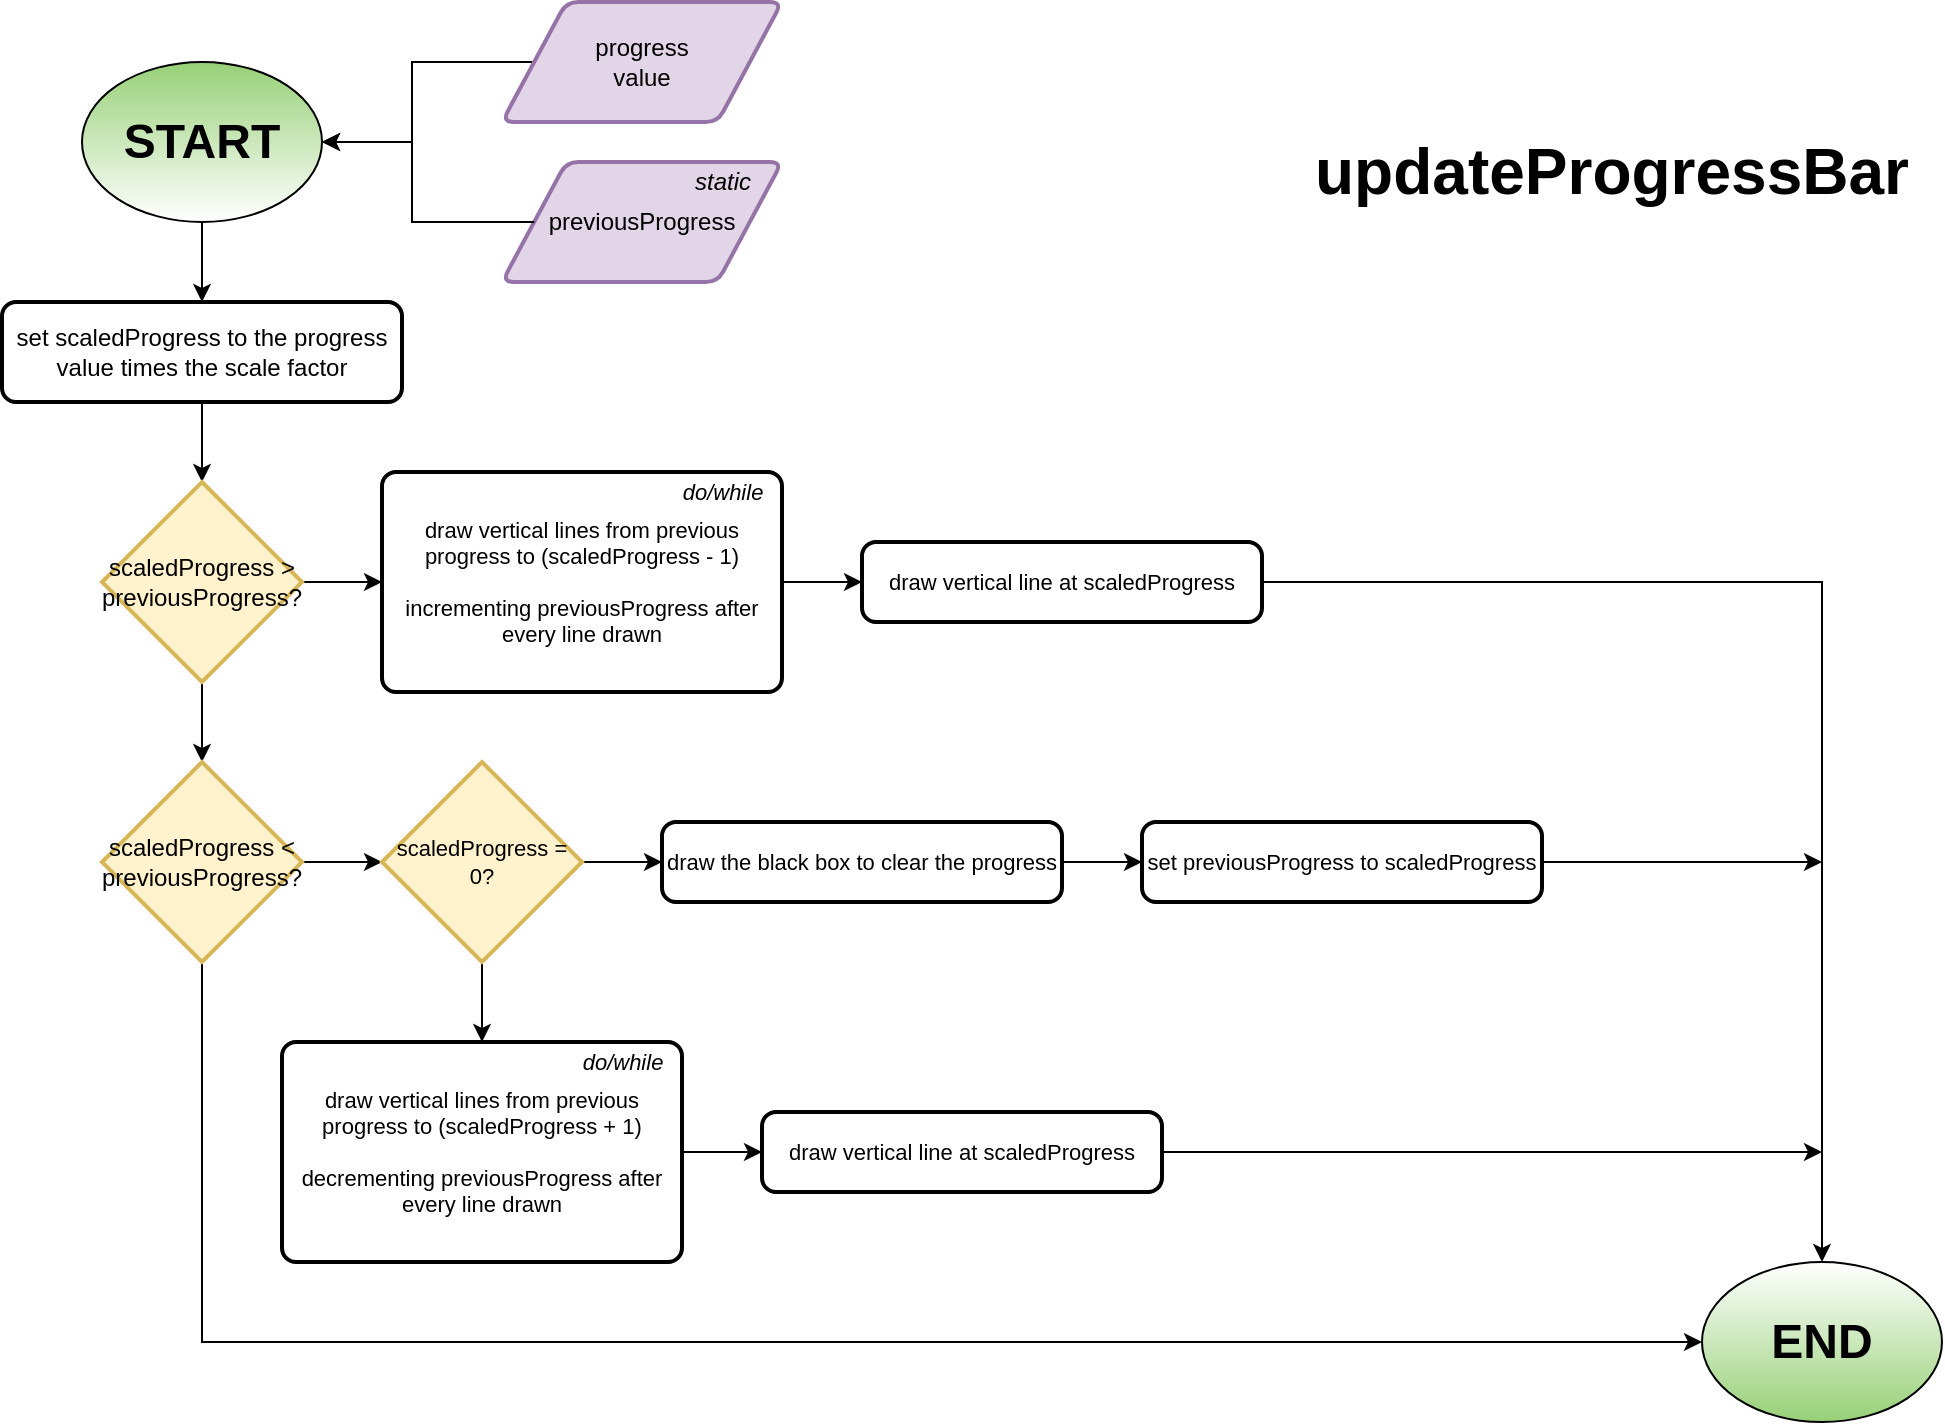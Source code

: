 <mxfile version="12.8.2" type="google"><diagram id="hvLSrBFdhdt3Mvxdql4T" name="Page-1"><mxGraphModel dx="1673" dy="880" grid="1" gridSize="10" guides="1" tooltips="1" connect="1" arrows="1" fold="1" page="1" pageScale="1" pageWidth="1700" pageHeight="1100" math="0" shadow="0"><root><mxCell id="0"/><mxCell id="1" parent="0"/><mxCell id="rstp01mkWpzJ2Kg-MpHV-1" value="&lt;font size=&quot;1&quot;&gt;&lt;b style=&quot;font-size: 32px&quot;&gt;updateProgressBar&lt;/b&gt;&lt;/font&gt;" style="text;html=1;strokeColor=none;fillColor=none;align=center;verticalAlign=middle;whiteSpace=wrap;rounded=0;" vertex="1" parent="1"><mxGeometry x="1005" y="225" width="330" height="110" as="geometry"/></mxCell><mxCell id="rstp01mkWpzJ2Kg-MpHV-6" style="edgeStyle=orthogonalEdgeStyle;rounded=0;orthogonalLoop=1;jettySize=auto;html=1;exitX=0.5;exitY=1;exitDx=0;exitDy=0;entryX=0.5;entryY=0;entryDx=0;entryDy=0;" edge="1" parent="1" source="rstp01mkWpzJ2Kg-MpHV-2" target="rstp01mkWpzJ2Kg-MpHV-4"><mxGeometry relative="1" as="geometry"/></mxCell><mxCell id="rstp01mkWpzJ2Kg-MpHV-2" value="&lt;b&gt;&lt;font style=&quot;font-size: 24px&quot;&gt;START&lt;/font&gt;&lt;/b&gt;" style="ellipse;whiteSpace=wrap;html=1;gradientColor=#97D077;gradientDirection=north;" vertex="1" parent="1"><mxGeometry x="405" y="225" width="120" height="80" as="geometry"/></mxCell><mxCell id="rstp01mkWpzJ2Kg-MpHV-5" style="edgeStyle=orthogonalEdgeStyle;rounded=0;orthogonalLoop=1;jettySize=auto;html=1;exitX=0;exitY=0.5;exitDx=0;exitDy=0;entryX=1;entryY=0.5;entryDx=0;entryDy=0;" edge="1" parent="1" source="rstp01mkWpzJ2Kg-MpHV-3" target="rstp01mkWpzJ2Kg-MpHV-2"><mxGeometry relative="1" as="geometry"/></mxCell><mxCell id="rstp01mkWpzJ2Kg-MpHV-3" value="progress&lt;br&gt;value" style="shape=parallelogram;html=1;strokeWidth=2;perimeter=parallelogramPerimeter;whiteSpace=wrap;rounded=1;arcSize=12;size=0.23;fillColor=#e1d5e7;strokeColor=#9673a6;" vertex="1" parent="1"><mxGeometry x="615" y="195" width="140" height="60" as="geometry"/></mxCell><mxCell id="rstp01mkWpzJ2Kg-MpHV-15" style="edgeStyle=orthogonalEdgeStyle;rounded=0;orthogonalLoop=1;jettySize=auto;html=1;exitX=0.5;exitY=1;exitDx=0;exitDy=0;entryX=0.5;entryY=0;entryDx=0;entryDy=0;entryPerimeter=0;fontSize=24;" edge="1" parent="1" source="rstp01mkWpzJ2Kg-MpHV-4" target="rstp01mkWpzJ2Kg-MpHV-12"><mxGeometry relative="1" as="geometry"/></mxCell><mxCell id="rstp01mkWpzJ2Kg-MpHV-4" value="set scaledProgress to the progress value times the scale factor" style="rounded=1;whiteSpace=wrap;html=1;absoluteArcSize=1;arcSize=14;strokeWidth=2;gradientColor=none;" vertex="1" parent="1"><mxGeometry x="365" y="345" width="200" height="50" as="geometry"/></mxCell><mxCell id="rstp01mkWpzJ2Kg-MpHV-10" value="" style="group" vertex="1" connectable="0" parent="1"><mxGeometry x="615" y="275" width="140" height="60" as="geometry"/></mxCell><mxCell id="rstp01mkWpzJ2Kg-MpHV-7" value="previousProgress" style="shape=parallelogram;html=1;strokeWidth=2;perimeter=parallelogramPerimeter;whiteSpace=wrap;rounded=1;arcSize=12;size=0.23;fillColor=#e1d5e7;strokeColor=#9673a6;" vertex="1" parent="rstp01mkWpzJ2Kg-MpHV-10"><mxGeometry width="140" height="60" as="geometry"/></mxCell><mxCell id="rstp01mkWpzJ2Kg-MpHV-9" value="static" style="text;html=1;align=center;verticalAlign=middle;resizable=0;points=[];autosize=1;fontStyle=2" vertex="1" parent="rstp01mkWpzJ2Kg-MpHV-10"><mxGeometry x="90" width="40" height="20" as="geometry"/></mxCell><mxCell id="rstp01mkWpzJ2Kg-MpHV-11" style="edgeStyle=orthogonalEdgeStyle;rounded=0;orthogonalLoop=1;jettySize=auto;html=1;exitX=0;exitY=0.5;exitDx=0;exitDy=0;entryX=1;entryY=0.5;entryDx=0;entryDy=0;" edge="1" parent="1" source="rstp01mkWpzJ2Kg-MpHV-7" target="rstp01mkWpzJ2Kg-MpHV-2"><mxGeometry relative="1" as="geometry"/></mxCell><mxCell id="rstp01mkWpzJ2Kg-MpHV-16" style="edgeStyle=orthogonalEdgeStyle;rounded=0;orthogonalLoop=1;jettySize=auto;html=1;exitX=0.5;exitY=1;exitDx=0;exitDy=0;exitPerimeter=0;entryX=0.5;entryY=0;entryDx=0;entryDy=0;entryPerimeter=0;fontSize=24;" edge="1" parent="1" source="rstp01mkWpzJ2Kg-MpHV-12" target="rstp01mkWpzJ2Kg-MpHV-13"><mxGeometry relative="1" as="geometry"/></mxCell><mxCell id="rstp01mkWpzJ2Kg-MpHV-33" style="edgeStyle=orthogonalEdgeStyle;rounded=0;orthogonalLoop=1;jettySize=auto;html=1;exitX=1;exitY=0.5;exitDx=0;exitDy=0;exitPerimeter=0;entryX=0;entryY=0.5;entryDx=0;entryDy=0;fontSize=11;" edge="1" parent="1" source="rstp01mkWpzJ2Kg-MpHV-12" target="rstp01mkWpzJ2Kg-MpHV-18"><mxGeometry relative="1" as="geometry"/></mxCell><mxCell id="rstp01mkWpzJ2Kg-MpHV-12" value="scaledProgress &amp;gt; previousProgress?" style="strokeWidth=2;html=1;shape=mxgraph.flowchart.decision;whiteSpace=wrap;fillColor=#fff2cc;strokeColor=#d6b656;" vertex="1" parent="1"><mxGeometry x="415" y="435" width="100" height="100" as="geometry"/></mxCell><mxCell id="rstp01mkWpzJ2Kg-MpHV-22" style="edgeStyle=orthogonalEdgeStyle;rounded=0;orthogonalLoop=1;jettySize=auto;html=1;exitX=1;exitY=0.5;exitDx=0;exitDy=0;exitPerimeter=0;entryX=0;entryY=0.5;entryDx=0;entryDy=0;entryPerimeter=0;fontSize=11;" edge="1" parent="1" source="rstp01mkWpzJ2Kg-MpHV-13" target="rstp01mkWpzJ2Kg-MpHV-21"><mxGeometry relative="1" as="geometry"/></mxCell><mxCell id="rstp01mkWpzJ2Kg-MpHV-28" style="edgeStyle=orthogonalEdgeStyle;rounded=0;orthogonalLoop=1;jettySize=auto;html=1;exitX=0.5;exitY=1;exitDx=0;exitDy=0;exitPerimeter=0;entryX=0;entryY=0.5;entryDx=0;entryDy=0;fontSize=11;" edge="1" parent="1" source="rstp01mkWpzJ2Kg-MpHV-13" target="rstp01mkWpzJ2Kg-MpHV-14"><mxGeometry relative="1" as="geometry"/></mxCell><mxCell id="rstp01mkWpzJ2Kg-MpHV-13" value="scaledProgress &amp;lt; previousProgress?" style="strokeWidth=2;html=1;shape=mxgraph.flowchart.decision;whiteSpace=wrap;fillColor=#fff2cc;strokeColor=#d6b656;" vertex="1" parent="1"><mxGeometry x="415" y="575" width="100" height="100" as="geometry"/></mxCell><mxCell id="rstp01mkWpzJ2Kg-MpHV-14" value="END" style="ellipse;whiteSpace=wrap;html=1;gradientColor=#97D077;fontSize=24;fontStyle=1" vertex="1" parent="1"><mxGeometry x="1215" y="825" width="120" height="80" as="geometry"/></mxCell><mxCell id="rstp01mkWpzJ2Kg-MpHV-34" style="edgeStyle=orthogonalEdgeStyle;rounded=0;orthogonalLoop=1;jettySize=auto;html=1;exitX=1;exitY=0.5;exitDx=0;exitDy=0;entryX=0;entryY=0.5;entryDx=0;entryDy=0;fontSize=11;" edge="1" parent="1" source="rstp01mkWpzJ2Kg-MpHV-18" target="rstp01mkWpzJ2Kg-MpHV-20"><mxGeometry relative="1" as="geometry"/></mxCell><mxCell id="rstp01mkWpzJ2Kg-MpHV-29" style="edgeStyle=orthogonalEdgeStyle;rounded=0;orthogonalLoop=1;jettySize=auto;html=1;exitX=1;exitY=0.5;exitDx=0;exitDy=0;entryX=0;entryY=0.5;entryDx=0;entryDy=0;fontSize=11;" edge="1" parent="1" source="rstp01mkWpzJ2Kg-MpHV-19" target="rstp01mkWpzJ2Kg-MpHV-26"><mxGeometry relative="1" as="geometry"/></mxCell><mxCell id="rstp01mkWpzJ2Kg-MpHV-35" style="edgeStyle=orthogonalEdgeStyle;rounded=0;orthogonalLoop=1;jettySize=auto;html=1;exitX=1;exitY=0.5;exitDx=0;exitDy=0;entryX=0.5;entryY=0;entryDx=0;entryDy=0;fontSize=11;" edge="1" parent="1" source="rstp01mkWpzJ2Kg-MpHV-20" target="rstp01mkWpzJ2Kg-MpHV-14"><mxGeometry relative="1" as="geometry"/></mxCell><mxCell id="rstp01mkWpzJ2Kg-MpHV-20" value="draw vertical line at scaledProgress" style="rounded=1;whiteSpace=wrap;html=1;absoluteArcSize=1;arcSize=14;strokeWidth=2;gradientColor=none;fontSize=11;" vertex="1" parent="1"><mxGeometry x="795" y="465" width="200" height="40" as="geometry"/></mxCell><mxCell id="rstp01mkWpzJ2Kg-MpHV-23" style="edgeStyle=orthogonalEdgeStyle;rounded=0;orthogonalLoop=1;jettySize=auto;html=1;exitX=0.5;exitY=1;exitDx=0;exitDy=0;exitPerimeter=0;entryX=0.5;entryY=0;entryDx=0;entryDy=0;fontSize=11;" edge="1" parent="1" source="rstp01mkWpzJ2Kg-MpHV-21" target="rstp01mkWpzJ2Kg-MpHV-19"><mxGeometry relative="1" as="geometry"/></mxCell><mxCell id="rstp01mkWpzJ2Kg-MpHV-31" style="edgeStyle=orthogonalEdgeStyle;rounded=0;orthogonalLoop=1;jettySize=auto;html=1;exitX=1;exitY=0.5;exitDx=0;exitDy=0;exitPerimeter=0;entryX=0;entryY=0.5;entryDx=0;entryDy=0;fontSize=11;" edge="1" parent="1" source="rstp01mkWpzJ2Kg-MpHV-21" target="rstp01mkWpzJ2Kg-MpHV-24"><mxGeometry relative="1" as="geometry"/></mxCell><mxCell id="rstp01mkWpzJ2Kg-MpHV-21" value="scaledProgress = 0?" style="strokeWidth=2;html=1;shape=mxgraph.flowchart.decision;whiteSpace=wrap;fontSize=11;fillColor=#fff2cc;strokeColor=#d6b656;verticalAlign=middle;" vertex="1" parent="1"><mxGeometry x="555" y="575" width="100" height="100" as="geometry"/></mxCell><mxCell id="rstp01mkWpzJ2Kg-MpHV-32" style="edgeStyle=orthogonalEdgeStyle;rounded=0;orthogonalLoop=1;jettySize=auto;html=1;exitX=1;exitY=0.5;exitDx=0;exitDy=0;entryX=0;entryY=0.5;entryDx=0;entryDy=0;fontSize=11;" edge="1" parent="1" source="rstp01mkWpzJ2Kg-MpHV-24" target="rstp01mkWpzJ2Kg-MpHV-25"><mxGeometry relative="1" as="geometry"/></mxCell><mxCell id="rstp01mkWpzJ2Kg-MpHV-24" value="draw the black box to clear the progress" style="rounded=1;whiteSpace=wrap;html=1;absoluteArcSize=1;arcSize=14;strokeWidth=2;gradientColor=none;fontSize=11;" vertex="1" parent="1"><mxGeometry x="695" y="605" width="200" height="40" as="geometry"/></mxCell><mxCell id="rstp01mkWpzJ2Kg-MpHV-36" style="edgeStyle=orthogonalEdgeStyle;rounded=0;orthogonalLoop=1;jettySize=auto;html=1;exitX=1;exitY=0.5;exitDx=0;exitDy=0;fontSize=11;" edge="1" parent="1" source="rstp01mkWpzJ2Kg-MpHV-25"><mxGeometry relative="1" as="geometry"><mxPoint x="1275" y="625" as="targetPoint"/></mxGeometry></mxCell><mxCell id="rstp01mkWpzJ2Kg-MpHV-25" value="set previousProgress to scaledProgress" style="rounded=1;whiteSpace=wrap;html=1;absoluteArcSize=1;arcSize=14;strokeWidth=2;gradientColor=none;fontSize=11;" vertex="1" parent="1"><mxGeometry x="935" y="605" width="200" height="40" as="geometry"/></mxCell><mxCell id="rstp01mkWpzJ2Kg-MpHV-30" style="edgeStyle=orthogonalEdgeStyle;rounded=0;orthogonalLoop=1;jettySize=auto;html=1;exitX=1;exitY=0.5;exitDx=0;exitDy=0;fontSize=11;" edge="1" parent="1" source="rstp01mkWpzJ2Kg-MpHV-26"><mxGeometry relative="1" as="geometry"><mxPoint x="1275" y="770" as="targetPoint"/><Array as="points"><mxPoint x="1275" y="770"/></Array></mxGeometry></mxCell><mxCell id="rstp01mkWpzJ2Kg-MpHV-26" value="draw vertical line at scaledProgress" style="rounded=1;whiteSpace=wrap;html=1;absoluteArcSize=1;arcSize=14;strokeWidth=2;gradientColor=none;fontSize=11;" vertex="1" parent="1"><mxGeometry x="745" y="750" width="200" height="40" as="geometry"/></mxCell><mxCell id="rstp01mkWpzJ2Kg-MpHV-39" value="" style="group" vertex="1" connectable="0" parent="1"><mxGeometry x="555" y="430" width="200" height="110" as="geometry"/></mxCell><mxCell id="rstp01mkWpzJ2Kg-MpHV-18" value="draw vertical lines from previous progress to (scaledProgress - 1)&lt;br&gt;&lt;br&gt;incrementing previousProgress after every line drawn" style="rounded=1;whiteSpace=wrap;html=1;absoluteArcSize=1;arcSize=14;strokeWidth=2;gradientColor=none;fontSize=11;" vertex="1" parent="rstp01mkWpzJ2Kg-MpHV-39"><mxGeometry width="200" height="110" as="geometry"/></mxCell><mxCell id="rstp01mkWpzJ2Kg-MpHV-37" value="do/while" style="text;html=1;align=center;verticalAlign=middle;resizable=0;points=[];autosize=1;fontSize=11;fontStyle=2" vertex="1" parent="rstp01mkWpzJ2Kg-MpHV-39"><mxGeometry x="140" width="60" height="20" as="geometry"/></mxCell><mxCell id="rstp01mkWpzJ2Kg-MpHV-40" value="" style="group" vertex="1" connectable="0" parent="1"><mxGeometry x="505" y="715" width="200" height="110" as="geometry"/></mxCell><mxCell id="rstp01mkWpzJ2Kg-MpHV-19" value="draw vertical lines from previous progress to (scaledProgress + 1)&lt;br&gt;&lt;br&gt;decrementing previousProgress after every line drawn" style="rounded=1;whiteSpace=wrap;html=1;absoluteArcSize=1;arcSize=14;strokeWidth=2;gradientColor=none;fontSize=11;" vertex="1" parent="rstp01mkWpzJ2Kg-MpHV-40"><mxGeometry width="200" height="110" as="geometry"/></mxCell><mxCell id="rstp01mkWpzJ2Kg-MpHV-38" value="&lt;i&gt;do/while&lt;/i&gt;" style="text;html=1;align=center;verticalAlign=middle;resizable=0;points=[];autosize=1;fontSize=11;" vertex="1" parent="rstp01mkWpzJ2Kg-MpHV-40"><mxGeometry x="140" width="60" height="20" as="geometry"/></mxCell></root></mxGraphModel></diagram></mxfile>